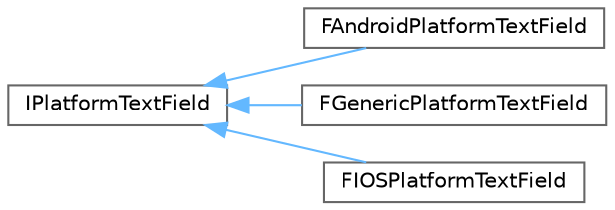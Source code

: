digraph "Graphical Class Hierarchy"
{
 // INTERACTIVE_SVG=YES
 // LATEX_PDF_SIZE
  bgcolor="transparent";
  edge [fontname=Helvetica,fontsize=10,labelfontname=Helvetica,labelfontsize=10];
  node [fontname=Helvetica,fontsize=10,shape=box,height=0.2,width=0.4];
  rankdir="LR";
  Node0 [id="Node000000",label="IPlatformTextField",height=0.2,width=0.4,color="grey40", fillcolor="white", style="filled",URL="$d9/d2f/classIPlatformTextField.html",tooltip=" "];
  Node0 -> Node1 [id="edge5561_Node000000_Node000001",dir="back",color="steelblue1",style="solid",tooltip=" "];
  Node1 [id="Node000001",label="FAndroidPlatformTextField",height=0.2,width=0.4,color="grey40", fillcolor="white", style="filled",URL="$d7/d69/classFAndroidPlatformTextField.html",tooltip=" "];
  Node0 -> Node2 [id="edge5562_Node000000_Node000002",dir="back",color="steelblue1",style="solid",tooltip=" "];
  Node2 [id="Node000002",label="FGenericPlatformTextField",height=0.2,width=0.4,color="grey40", fillcolor="white", style="filled",URL="$dc/ddf/classFGenericPlatformTextField.html",tooltip=" "];
  Node0 -> Node3 [id="edge5563_Node000000_Node000003",dir="back",color="steelblue1",style="solid",tooltip=" "];
  Node3 [id="Node000003",label="FIOSPlatformTextField",height=0.2,width=0.4,color="grey40", fillcolor="white", style="filled",URL="$d8/d0f/classFIOSPlatformTextField.html",tooltip=" "];
}
